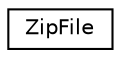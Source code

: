 digraph "Graphical Class Hierarchy"
{
 // LATEX_PDF_SIZE
  edge [fontname="Helvetica",fontsize="10",labelfontname="Helvetica",labelfontsize="10"];
  node [fontname="Helvetica",fontsize="10",shape=record];
  rankdir="LR";
  Node0 [label="ZipFile",height=0.2,width=0.4,color="black", fillcolor="white", style="filled",URL="$class_zip_file.html",tooltip="Provides static methods for creating, extracting, and opening zip archives."];
}
